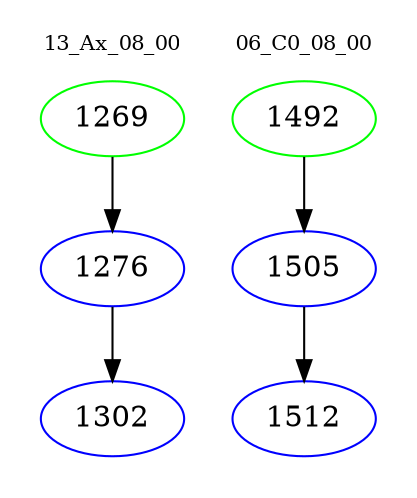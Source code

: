 digraph{
subgraph cluster_0 {
color = white
label = "13_Ax_08_00";
fontsize=10;
T0_1269 [label="1269", color="green"]
T0_1269 -> T0_1276 [color="black"]
T0_1276 [label="1276", color="blue"]
T0_1276 -> T0_1302 [color="black"]
T0_1302 [label="1302", color="blue"]
}
subgraph cluster_1 {
color = white
label = "06_C0_08_00";
fontsize=10;
T1_1492 [label="1492", color="green"]
T1_1492 -> T1_1505 [color="black"]
T1_1505 [label="1505", color="blue"]
T1_1505 -> T1_1512 [color="black"]
T1_1512 [label="1512", color="blue"]
}
}
